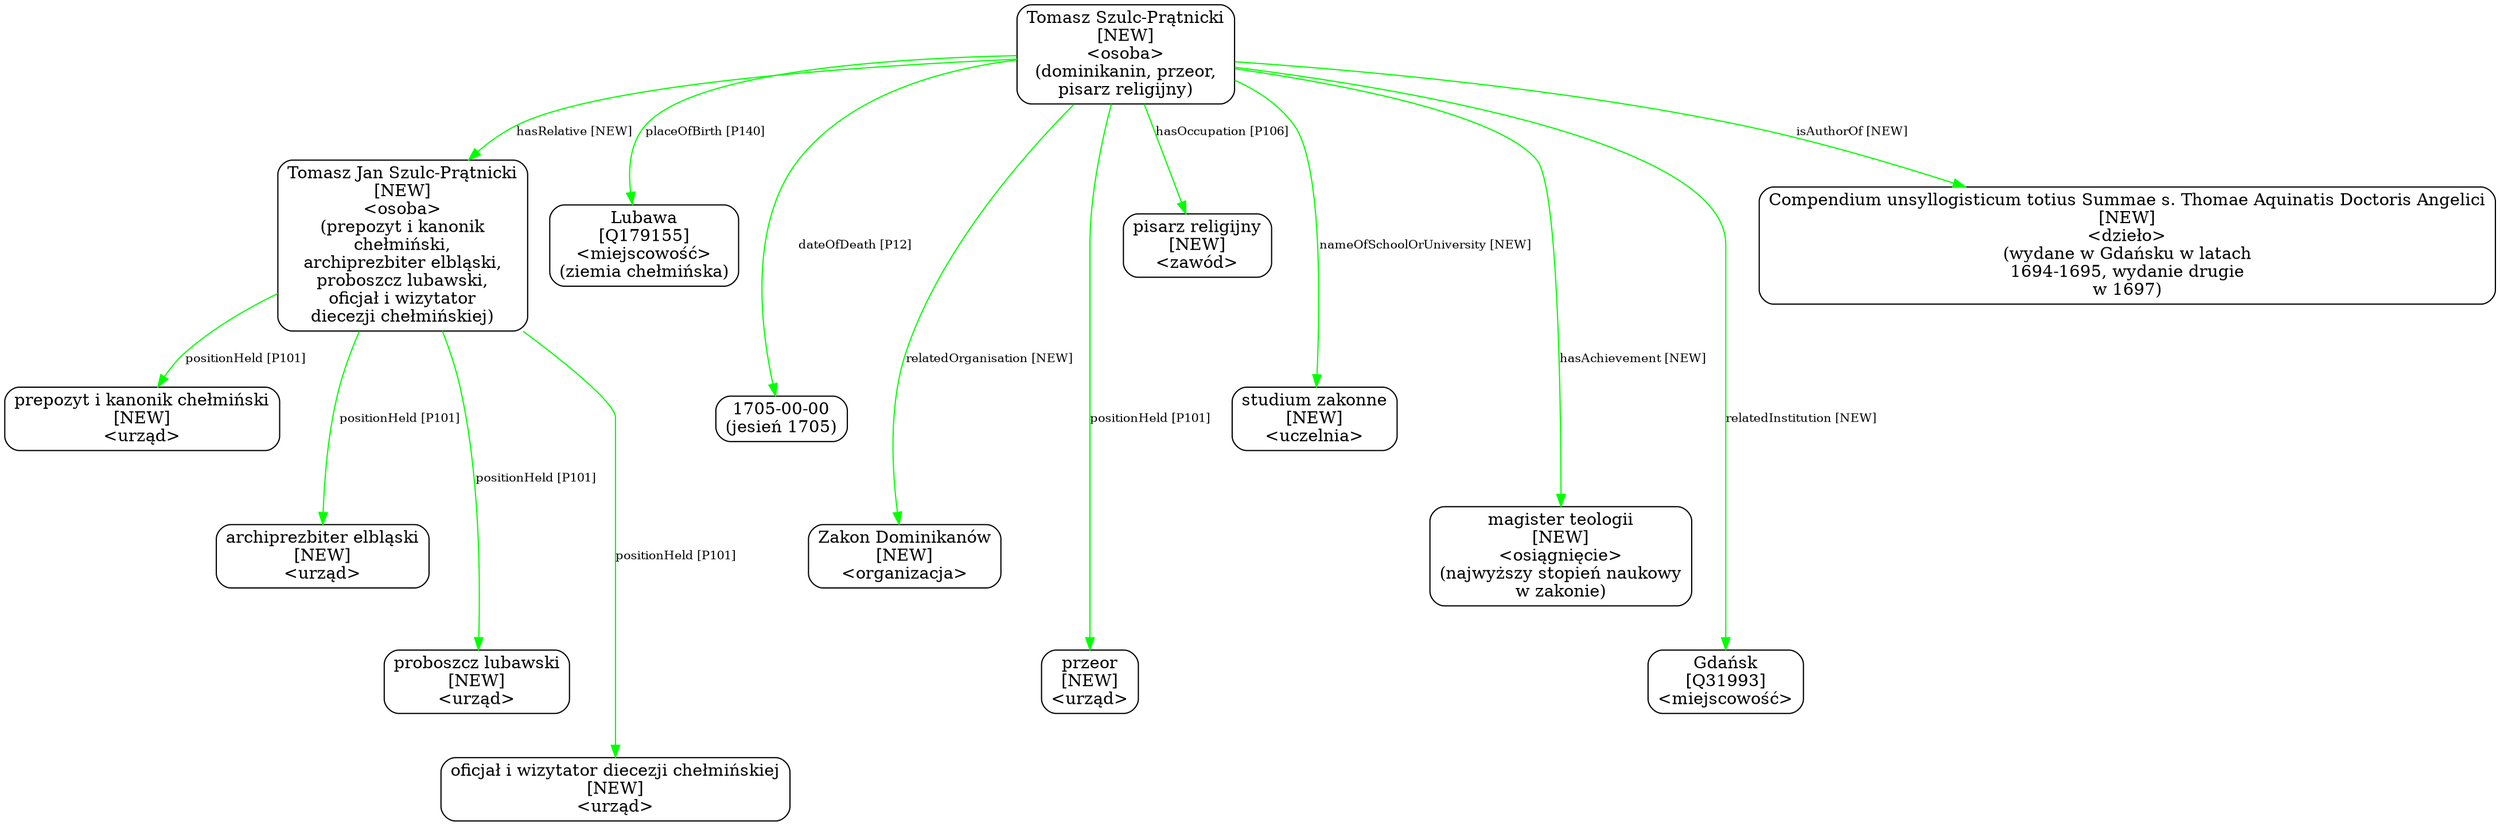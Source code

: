 digraph {
	node [shape=box,
		style=rounded
	];
	edge [fontsize=10];
	"Tomasz Szulc-Prątnicki
[NEW]
<osoba>
(dominikanin, przeor,
pisarz religijny)"	[color=black,
		label="Tomasz Szulc-Prątnicki
[NEW]
<osoba>
(dominikanin, przeor,
pisarz religijny)"];
	"Tomasz Jan Szulc-Prątnicki
[NEW]
<osoba>
(prepozyt i kanonik
chełmiński,
archiprezbiter elbląski,
proboszcz lubawski,
oficjał \
i wizytator
diecezji chełmińskiej)"	[color=black,
		label="Tomasz Jan Szulc-Prątnicki
[NEW]
<osoba>
(prepozyt i kanonik
chełmiński,
archiprezbiter elbląski,
proboszcz lubawski,
oficjał \
i wizytator
diecezji chełmińskiej)"];
	"Tomasz Szulc-Prątnicki
[NEW]
<osoba>
(dominikanin, przeor,
pisarz religijny)" -> "Tomasz Jan Szulc-Prątnicki
[NEW]
<osoba>
(prepozyt i kanonik
chełmiński,
archiprezbiter elbląski,
proboszcz lubawski,
oficjał \
i wizytator
diecezji chełmińskiej)"	[color=green,
		label="hasRelative [NEW]"];
	"Tomasz Szulc-Prątnicki
[NEW]
<osoba>
(dominikanin, przeor,
pisarz religijny)" -> "Lubawa
[Q179155]
<miejscowość>
(ziemia chełmińska)"	[color=green,
		label="placeOfBirth [P140]",
		minlen=1];
	"Tomasz Szulc-Prątnicki
[NEW]
<osoba>
(dominikanin, przeor,
pisarz religijny)" -> "1705-00-00
(jesień 1705)"	[color=green,
		label="dateOfDeath [P12]",
		minlen=2];
	"Tomasz Szulc-Prątnicki
[NEW]
<osoba>
(dominikanin, przeor,
pisarz religijny)" -> "Zakon Dominikanów
[NEW]
<organizacja>"	[color=green,
		label="relatedOrganisation [NEW]",
		minlen=3];
	"Tomasz Szulc-Prątnicki
[NEW]
<osoba>
(dominikanin, przeor,
pisarz religijny)" -> "przeor
[NEW]
<urząd>"	[color=green,
		label="positionHeld [P101]",
		minlen=4];
	"Tomasz Szulc-Prątnicki
[NEW]
<osoba>
(dominikanin, przeor,
pisarz religijny)" -> "pisarz religijny
[NEW]
<zawód>"	[color=green,
		label="hasOccupation [P106]",
		minlen=1];
	"Tomasz Szulc-Prątnicki
[NEW]
<osoba>
(dominikanin, przeor,
pisarz religijny)" -> "studium zakonne
[NEW]
<uczelnia>"	[color=green,
		label="nameOfSchoolOrUniversity [NEW]",
		minlen=2];
	"Tomasz Szulc-Prątnicki
[NEW]
<osoba>
(dominikanin, przeor,
pisarz religijny)" -> "magister teologii
[NEW]
<osiągnięcie>
(najwyższy stopień naukowy
w zakonie)"	[color=green,
		label="hasAchievement [NEW]",
		minlen=3];
	"Tomasz Szulc-Prątnicki
[NEW]
<osoba>
(dominikanin, przeor,
pisarz religijny)" -> "Gdańsk
[Q31993]
<miejscowość>"	[color=green,
		label="relatedInstitution [NEW]",
		minlen=4];
	"Tomasz Szulc-Prątnicki
[NEW]
<osoba>
(dominikanin, przeor,
pisarz religijny)" -> "Compendium unsyllogisticum totius Summae s. Thomae Aquinatis Doctoris Angelici
[NEW]
<dzieło>
(wydane w Gdańsku w latach
1694-1695, \
wydanie drugie
w 1697)"	[color=green,
		label="isAuthorOf [NEW]",
		minlen=1];
	"Tomasz Jan Szulc-Prątnicki
[NEW]
<osoba>
(prepozyt i kanonik
chełmiński,
archiprezbiter elbląski,
proboszcz lubawski,
oficjał \
i wizytator
diecezji chełmińskiej)" -> "prepozyt i kanonik chełmiński
[NEW]
<urząd>"	[color=green,
		label="positionHeld [P101]",
		minlen=1];
	"Tomasz Jan Szulc-Prątnicki
[NEW]
<osoba>
(prepozyt i kanonik
chełmiński,
archiprezbiter elbląski,
proboszcz lubawski,
oficjał \
i wizytator
diecezji chełmińskiej)" -> "archiprezbiter elbląski
[NEW]
<urząd>"	[color=green,
		label="positionHeld [P101]",
		minlen=2];
	"Tomasz Jan Szulc-Prątnicki
[NEW]
<osoba>
(prepozyt i kanonik
chełmiński,
archiprezbiter elbląski,
proboszcz lubawski,
oficjał \
i wizytator
diecezji chełmińskiej)" -> "proboszcz lubawski
[NEW]
<urząd>"	[color=green,
		label="positionHeld [P101]",
		minlen=3];
	"Tomasz Jan Szulc-Prątnicki
[NEW]
<osoba>
(prepozyt i kanonik
chełmiński,
archiprezbiter elbląski,
proboszcz lubawski,
oficjał \
i wizytator
diecezji chełmińskiej)" -> "oficjał i wizytator diecezji chełmińskiej
[NEW]
<urząd>"	[color=green,
		label="positionHeld [P101]",
		minlen=4];
}

